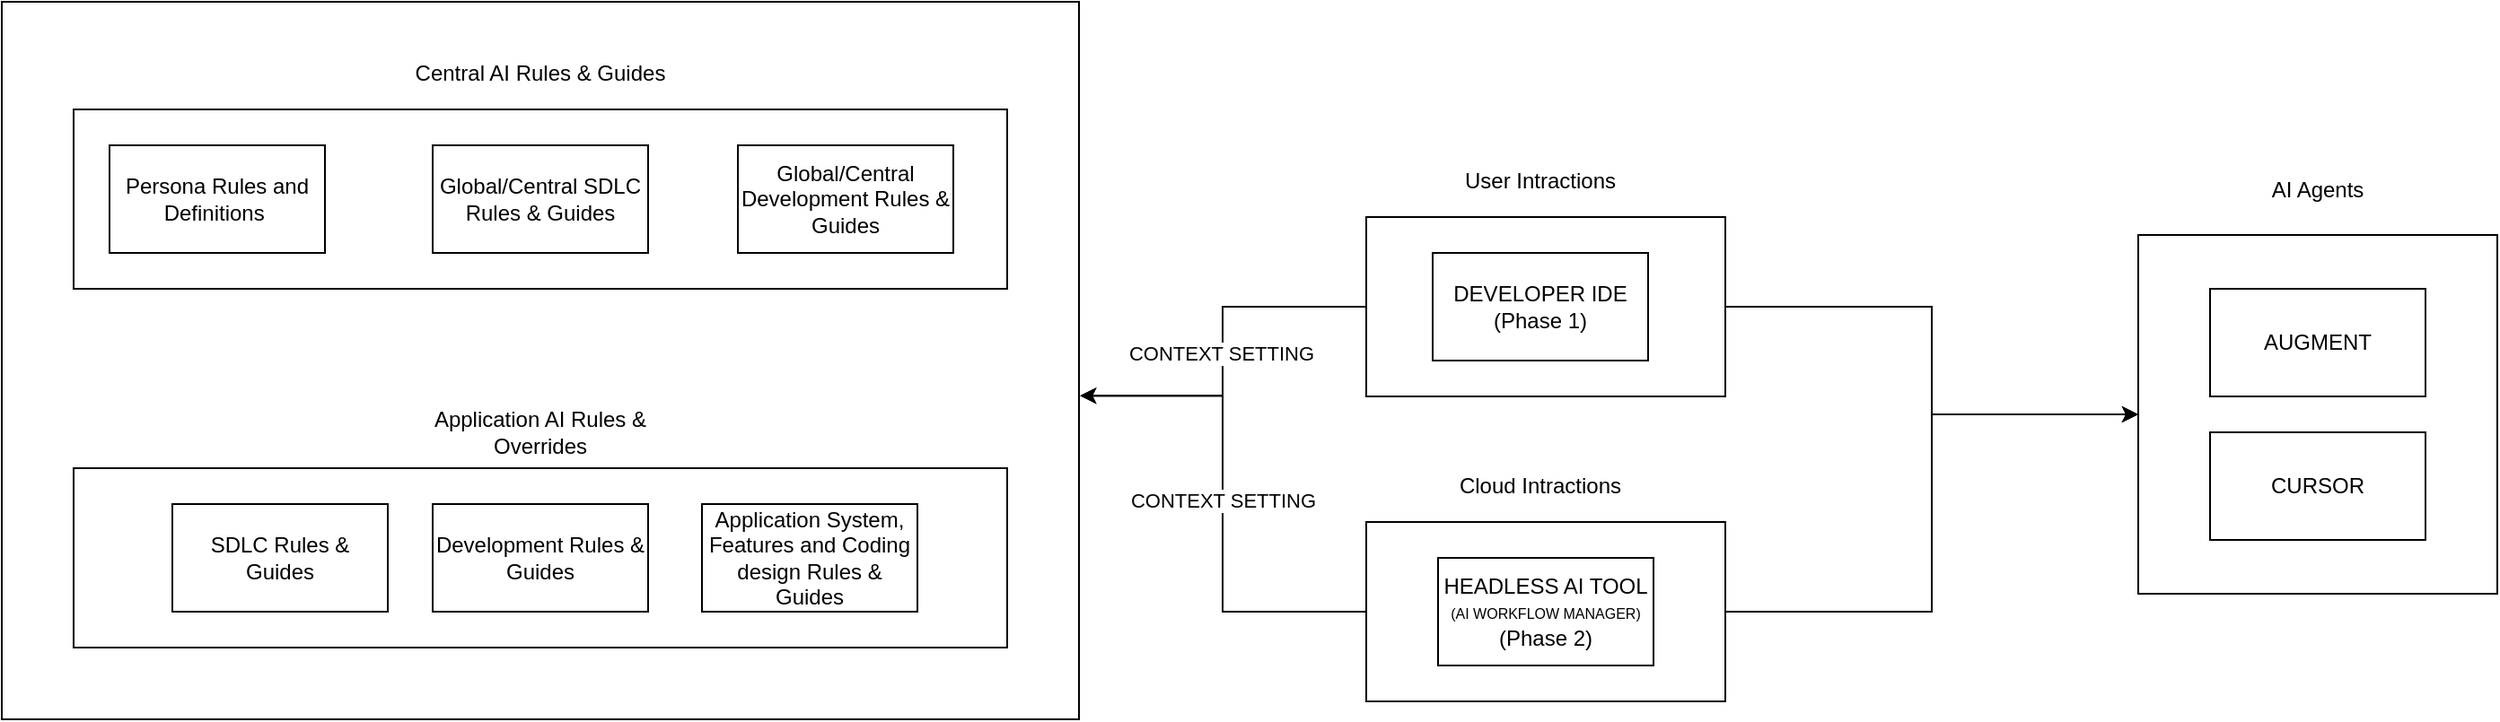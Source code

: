 <mxfile version="27.1.1">
  <diagram name="Page-1" id="AG6Qbjk2LCfAaqgTeAXb">
    <mxGraphModel dx="1536" dy="896" grid="1" gridSize="10" guides="1" tooltips="1" connect="1" arrows="1" fold="1" page="1" pageScale="1" pageWidth="827" pageHeight="1169" math="0" shadow="0">
      <root>
        <mxCell id="0" />
        <mxCell id="1" parent="0" />
        <mxCell id="2Ym-heVQnYiGWkkGFMiF-28" style="edgeStyle=orthogonalEdgeStyle;rounded=0;orthogonalLoop=1;jettySize=auto;html=1;entryX=0;entryY=0.5;entryDx=0;entryDy=0;" edge="1" parent="1" source="2Ym-heVQnYiGWkkGFMiF-23" target="2Ym-heVQnYiGWkkGFMiF-5">
          <mxGeometry relative="1" as="geometry" />
        </mxCell>
        <mxCell id="2Ym-heVQnYiGWkkGFMiF-23" value="" style="rounded=0;whiteSpace=wrap;html=1;" vertex="1" parent="1">
          <mxGeometry x="800" y="390" width="200" height="100" as="geometry" />
        </mxCell>
        <mxCell id="2Ym-heVQnYiGWkkGFMiF-27" style="edgeStyle=orthogonalEdgeStyle;rounded=0;orthogonalLoop=1;jettySize=auto;html=1;entryX=0;entryY=0.5;entryDx=0;entryDy=0;" edge="1" parent="1" source="2Ym-heVQnYiGWkkGFMiF-19" target="2Ym-heVQnYiGWkkGFMiF-5">
          <mxGeometry relative="1" as="geometry" />
        </mxCell>
        <mxCell id="2Ym-heVQnYiGWkkGFMiF-19" value="" style="rounded=0;whiteSpace=wrap;html=1;" vertex="1" parent="1">
          <mxGeometry x="800" y="220" width="200" height="100" as="geometry" />
        </mxCell>
        <mxCell id="2Ym-heVQnYiGWkkGFMiF-16" value="" style="rounded=0;whiteSpace=wrap;html=1;" vertex="1" parent="1">
          <mxGeometry x="40" y="100" width="600" height="400" as="geometry" />
        </mxCell>
        <mxCell id="2Ym-heVQnYiGWkkGFMiF-10" value="" style="rounded=0;whiteSpace=wrap;html=1;" vertex="1" parent="1">
          <mxGeometry x="80" y="160" width="520" height="100" as="geometry" />
        </mxCell>
        <mxCell id="2Ym-heVQnYiGWkkGFMiF-5" value="" style="rounded=0;whiteSpace=wrap;html=1;" vertex="1" parent="1">
          <mxGeometry x="1230" y="230" width="200" height="200" as="geometry" />
        </mxCell>
        <mxCell id="2Ym-heVQnYiGWkkGFMiF-1" value="AUGMENT" style="rounded=0;whiteSpace=wrap;html=1;" vertex="1" parent="1">
          <mxGeometry x="1270" y="260" width="120" height="60" as="geometry" />
        </mxCell>
        <mxCell id="2Ym-heVQnYiGWkkGFMiF-2" value="CURSOR" style="rounded=0;whiteSpace=wrap;html=1;" vertex="1" parent="1">
          <mxGeometry x="1270" y="340" width="120" height="60" as="geometry" />
        </mxCell>
        <mxCell id="2Ym-heVQnYiGWkkGFMiF-3" value="Persona Rules and Definitions&amp;nbsp;" style="rounded=0;whiteSpace=wrap;html=1;" vertex="1" parent="1">
          <mxGeometry x="100" y="180" width="120" height="60" as="geometry" />
        </mxCell>
        <mxCell id="2Ym-heVQnYiGWkkGFMiF-6" value="AI Agents" style="text;html=1;align=center;verticalAlign=middle;whiteSpace=wrap;rounded=0;" vertex="1" parent="1">
          <mxGeometry x="1300" y="190" width="60" height="30" as="geometry" />
        </mxCell>
        <mxCell id="2Ym-heVQnYiGWkkGFMiF-7" value="Global/Central SDLC Rules &amp;amp; Guides" style="rounded=0;whiteSpace=wrap;html=1;" vertex="1" parent="1">
          <mxGeometry x="280" y="180" width="120" height="60" as="geometry" />
        </mxCell>
        <mxCell id="2Ym-heVQnYiGWkkGFMiF-8" value="Central AI Rules &amp;amp; Guides" style="text;whiteSpace=wrap;html=1;align=center;verticalAlign=middle;" vertex="1" parent="1">
          <mxGeometry x="255" y="120" width="170" height="40" as="geometry" />
        </mxCell>
        <mxCell id="2Ym-heVQnYiGWkkGFMiF-9" value="Global/Central Development Rules &amp;amp; Guides" style="rounded=0;whiteSpace=wrap;html=1;" vertex="1" parent="1">
          <mxGeometry x="450" y="180" width="120" height="60" as="geometry" />
        </mxCell>
        <mxCell id="2Ym-heVQnYiGWkkGFMiF-11" value="" style="rounded=0;whiteSpace=wrap;html=1;" vertex="1" parent="1">
          <mxGeometry x="80" y="360" width="520" height="100" as="geometry" />
        </mxCell>
        <mxCell id="2Ym-heVQnYiGWkkGFMiF-12" value="SDLC Rules &amp;amp; Guides" style="rounded=0;whiteSpace=wrap;html=1;" vertex="1" parent="1">
          <mxGeometry x="135" y="380" width="120" height="60" as="geometry" />
        </mxCell>
        <mxCell id="2Ym-heVQnYiGWkkGFMiF-13" value="Development Rules &amp;amp; Guides" style="rounded=0;whiteSpace=wrap;html=1;" vertex="1" parent="1">
          <mxGeometry x="280" y="380" width="120" height="60" as="geometry" />
        </mxCell>
        <mxCell id="2Ym-heVQnYiGWkkGFMiF-14" value="Application AI Rules &amp;amp; Overrides" style="text;whiteSpace=wrap;html=1;align=center;verticalAlign=middle;" vertex="1" parent="1">
          <mxGeometry x="270" y="320" width="140" height="40" as="geometry" />
        </mxCell>
        <mxCell id="2Ym-heVQnYiGWkkGFMiF-15" value="Application System, Features and Coding design Rules &amp;amp; Guides" style="rounded=0;whiteSpace=wrap;html=1;" vertex="1" parent="1">
          <mxGeometry x="430" y="380" width="120" height="60" as="geometry" />
        </mxCell>
        <mxCell id="2Ym-heVQnYiGWkkGFMiF-17" value="DEVELOPER IDE&lt;br&gt;(Phase 1)" style="rounded=0;whiteSpace=wrap;html=1;" vertex="1" parent="1">
          <mxGeometry x="837" y="240" width="120" height="60" as="geometry" />
        </mxCell>
        <mxCell id="2Ym-heVQnYiGWkkGFMiF-18" value="HEADLESS AI TOOL&lt;br&gt;&lt;font style=&quot;&quot;&gt;&lt;span style=&quot;font-size: 8px;&quot;&gt;(AI WORKFLOW MANAGER)&lt;/span&gt;&lt;br&gt;&lt;font&gt;(Phase 2)&lt;/font&gt;&lt;/font&gt;" style="rounded=0;whiteSpace=wrap;html=1;" vertex="1" parent="1">
          <mxGeometry x="840" y="410" width="120" height="60" as="geometry" />
        </mxCell>
        <mxCell id="2Ym-heVQnYiGWkkGFMiF-20" value="User Intractions" style="text;whiteSpace=wrap;html=1;align=center;verticalAlign=middle;" vertex="1" parent="1">
          <mxGeometry x="812" y="180" width="170" height="40" as="geometry" />
        </mxCell>
        <mxCell id="2Ym-heVQnYiGWkkGFMiF-21" style="edgeStyle=orthogonalEdgeStyle;rounded=0;orthogonalLoop=1;jettySize=auto;html=1;entryX=1.001;entryY=0.549;entryDx=0;entryDy=0;entryPerimeter=0;" edge="1" parent="1" source="2Ym-heVQnYiGWkkGFMiF-19" target="2Ym-heVQnYiGWkkGFMiF-16">
          <mxGeometry relative="1" as="geometry" />
        </mxCell>
        <mxCell id="2Ym-heVQnYiGWkkGFMiF-22" value="CONTEXT SETTING" style="edgeLabel;html=1;align=center;verticalAlign=middle;resizable=0;points=[];" vertex="1" connectable="0" parent="2Ym-heVQnYiGWkkGFMiF-21">
          <mxGeometry x="0.013" y="-1" relative="1" as="geometry">
            <mxPoint as="offset" />
          </mxGeometry>
        </mxCell>
        <mxCell id="2Ym-heVQnYiGWkkGFMiF-24" value="Cloud Intractions" style="text;whiteSpace=wrap;html=1;align=center;verticalAlign=middle;" vertex="1" parent="1">
          <mxGeometry x="812" y="350" width="170" height="40" as="geometry" />
        </mxCell>
        <mxCell id="2Ym-heVQnYiGWkkGFMiF-25" style="edgeStyle=orthogonalEdgeStyle;rounded=0;orthogonalLoop=1;jettySize=auto;html=1;entryX=1.001;entryY=0.549;entryDx=0;entryDy=0;entryPerimeter=0;" edge="1" parent="1" source="2Ym-heVQnYiGWkkGFMiF-23" target="2Ym-heVQnYiGWkkGFMiF-16">
          <mxGeometry relative="1" as="geometry" />
        </mxCell>
        <mxCell id="2Ym-heVQnYiGWkkGFMiF-26" value="CONTEXT SETTING" style="edgeLabel;html=1;align=center;verticalAlign=middle;resizable=0;points=[];" vertex="1" connectable="0" parent="2Ym-heVQnYiGWkkGFMiF-25">
          <mxGeometry x="0.018" relative="1" as="geometry">
            <mxPoint as="offset" />
          </mxGeometry>
        </mxCell>
      </root>
    </mxGraphModel>
  </diagram>
</mxfile>
